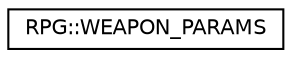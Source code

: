 digraph "Graphical Class Hierarchy"
{
 // LATEX_PDF_SIZE
  edge [fontname="Helvetica",fontsize="10",labelfontname="Helvetica",labelfontsize="10"];
  node [fontname="Helvetica",fontsize="10",shape=record];
  rankdir="LR";
  Node0 [label="RPG::WEAPON_PARAMS",height=0.2,width=0.4,color="black", fillcolor="white", style="filled",URL="$structRPG_1_1WEAPON__PARAMS.html",tooltip="struct of basic params of weapon:  (int) damage of shot,  (int) range of shot,  (int) time needs for ..."];
}
